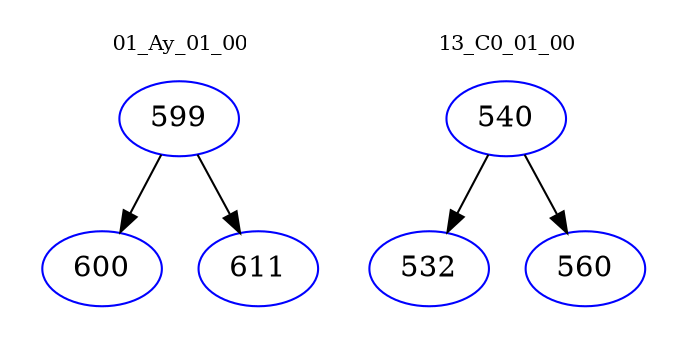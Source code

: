 digraph{
subgraph cluster_0 {
color = white
label = "01_Ay_01_00";
fontsize=10;
T0_599 [label="599", color="blue"]
T0_599 -> T0_600 [color="black"]
T0_600 [label="600", color="blue"]
T0_599 -> T0_611 [color="black"]
T0_611 [label="611", color="blue"]
}
subgraph cluster_1 {
color = white
label = "13_C0_01_00";
fontsize=10;
T1_540 [label="540", color="blue"]
T1_540 -> T1_532 [color="black"]
T1_532 [label="532", color="blue"]
T1_540 -> T1_560 [color="black"]
T1_560 [label="560", color="blue"]
}
}
